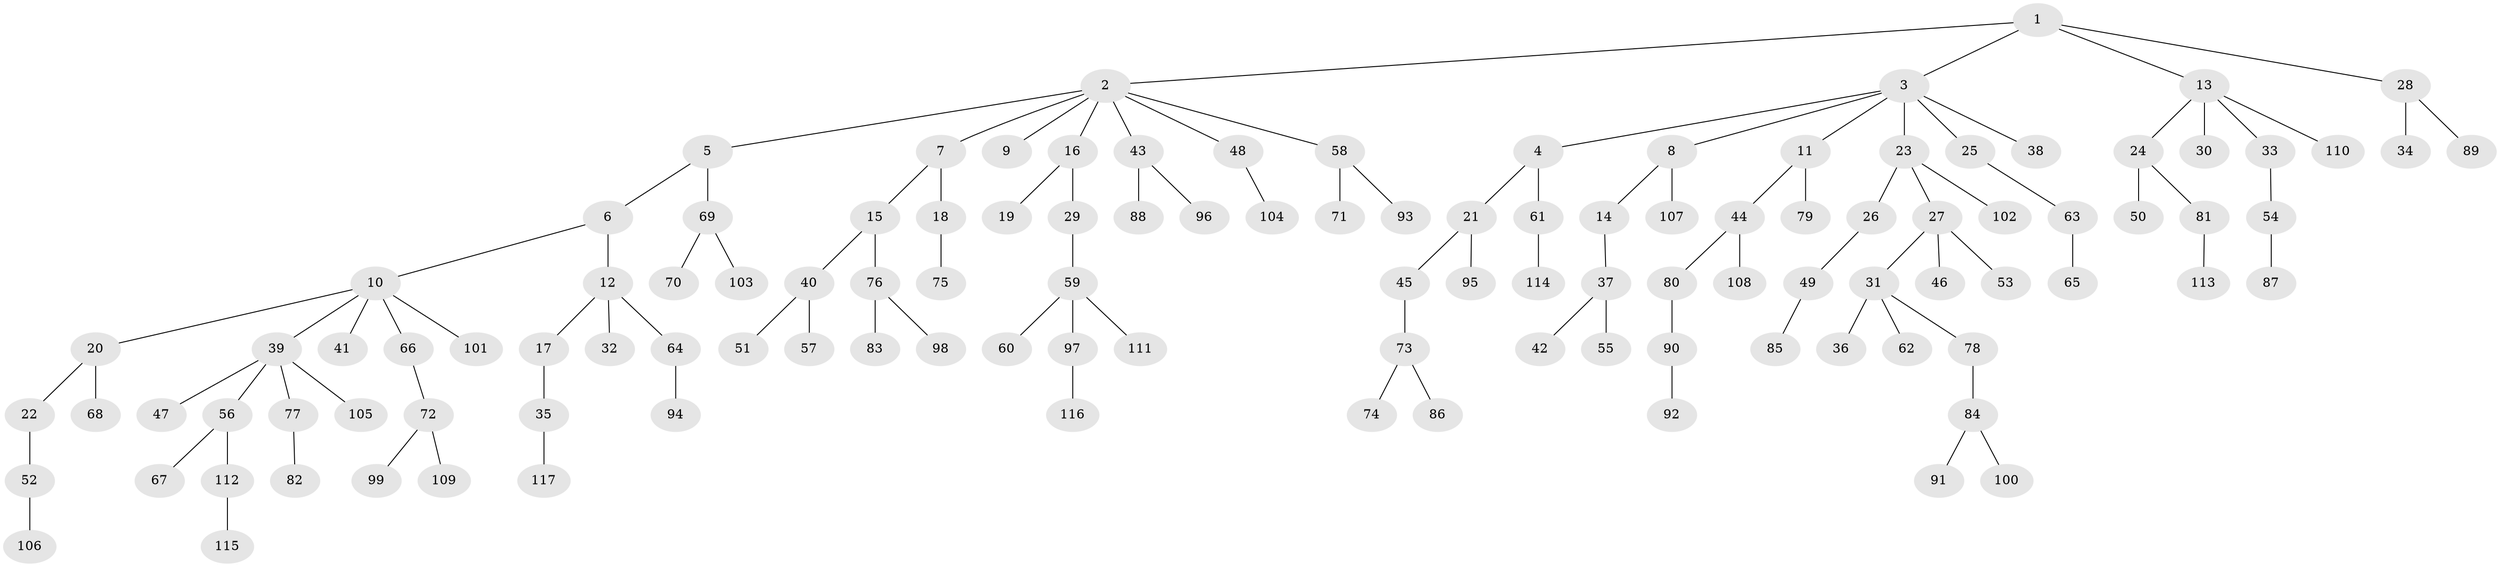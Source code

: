 // Generated by graph-tools (version 1.1) at 2025/11/02/27/25 16:11:25]
// undirected, 117 vertices, 116 edges
graph export_dot {
graph [start="1"]
  node [color=gray90,style=filled];
  1;
  2;
  3;
  4;
  5;
  6;
  7;
  8;
  9;
  10;
  11;
  12;
  13;
  14;
  15;
  16;
  17;
  18;
  19;
  20;
  21;
  22;
  23;
  24;
  25;
  26;
  27;
  28;
  29;
  30;
  31;
  32;
  33;
  34;
  35;
  36;
  37;
  38;
  39;
  40;
  41;
  42;
  43;
  44;
  45;
  46;
  47;
  48;
  49;
  50;
  51;
  52;
  53;
  54;
  55;
  56;
  57;
  58;
  59;
  60;
  61;
  62;
  63;
  64;
  65;
  66;
  67;
  68;
  69;
  70;
  71;
  72;
  73;
  74;
  75;
  76;
  77;
  78;
  79;
  80;
  81;
  82;
  83;
  84;
  85;
  86;
  87;
  88;
  89;
  90;
  91;
  92;
  93;
  94;
  95;
  96;
  97;
  98;
  99;
  100;
  101;
  102;
  103;
  104;
  105;
  106;
  107;
  108;
  109;
  110;
  111;
  112;
  113;
  114;
  115;
  116;
  117;
  1 -- 2;
  1 -- 3;
  1 -- 13;
  1 -- 28;
  2 -- 5;
  2 -- 7;
  2 -- 9;
  2 -- 16;
  2 -- 43;
  2 -- 48;
  2 -- 58;
  3 -- 4;
  3 -- 8;
  3 -- 11;
  3 -- 23;
  3 -- 25;
  3 -- 38;
  4 -- 21;
  4 -- 61;
  5 -- 6;
  5 -- 69;
  6 -- 10;
  6 -- 12;
  7 -- 15;
  7 -- 18;
  8 -- 14;
  8 -- 107;
  10 -- 20;
  10 -- 39;
  10 -- 41;
  10 -- 66;
  10 -- 101;
  11 -- 44;
  11 -- 79;
  12 -- 17;
  12 -- 32;
  12 -- 64;
  13 -- 24;
  13 -- 30;
  13 -- 33;
  13 -- 110;
  14 -- 37;
  15 -- 40;
  15 -- 76;
  16 -- 19;
  16 -- 29;
  17 -- 35;
  18 -- 75;
  20 -- 22;
  20 -- 68;
  21 -- 45;
  21 -- 95;
  22 -- 52;
  23 -- 26;
  23 -- 27;
  23 -- 102;
  24 -- 50;
  24 -- 81;
  25 -- 63;
  26 -- 49;
  27 -- 31;
  27 -- 46;
  27 -- 53;
  28 -- 34;
  28 -- 89;
  29 -- 59;
  31 -- 36;
  31 -- 62;
  31 -- 78;
  33 -- 54;
  35 -- 117;
  37 -- 42;
  37 -- 55;
  39 -- 47;
  39 -- 56;
  39 -- 77;
  39 -- 105;
  40 -- 51;
  40 -- 57;
  43 -- 88;
  43 -- 96;
  44 -- 80;
  44 -- 108;
  45 -- 73;
  48 -- 104;
  49 -- 85;
  52 -- 106;
  54 -- 87;
  56 -- 67;
  56 -- 112;
  58 -- 71;
  58 -- 93;
  59 -- 60;
  59 -- 97;
  59 -- 111;
  61 -- 114;
  63 -- 65;
  64 -- 94;
  66 -- 72;
  69 -- 70;
  69 -- 103;
  72 -- 99;
  72 -- 109;
  73 -- 74;
  73 -- 86;
  76 -- 83;
  76 -- 98;
  77 -- 82;
  78 -- 84;
  80 -- 90;
  81 -- 113;
  84 -- 91;
  84 -- 100;
  90 -- 92;
  97 -- 116;
  112 -- 115;
}
